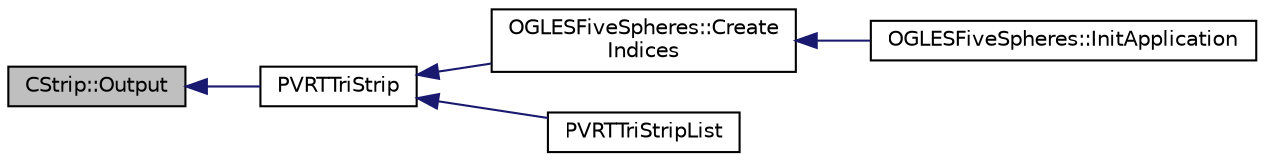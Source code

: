 digraph "CStrip::Output"
{
  edge [fontname="Helvetica",fontsize="10",labelfontname="Helvetica",labelfontsize="10"];
  node [fontname="Helvetica",fontsize="10",shape=record];
  rankdir="LR";
  Node1 [label="CStrip::Output",height=0.2,width=0.4,color="black", fillcolor="grey75", style="filled", fontcolor="black"];
  Node1 -> Node2 [dir="back",color="midnightblue",fontsize="10",style="solid"];
  Node2 [label="PVRTTriStrip",height=0.2,width=0.4,color="black", fillcolor="white", style="filled",URL="$_p_v_r_t_tri_strip_8h.html#ab0aea1649a854ff2e3afdd9739ac7a32",tooltip="Reads a triangle list and generates an optimised triangle strip. "];
  Node2 -> Node3 [dir="back",color="midnightblue",fontsize="10",style="solid"];
  Node3 [label="OGLESFiveSpheres::Create\lIndices",height=0.2,width=0.4,color="black", fillcolor="white", style="filled",URL="$class_o_g_l_e_s_five_spheres.html#ad8851bcd5f7af66ba348b946fece874e"];
  Node3 -> Node4 [dir="back",color="midnightblue",fontsize="10",style="solid"];
  Node4 [label="OGLESFiveSpheres::InitApplication",height=0.2,width=0.4,color="black", fillcolor="white", style="filled",URL="$class_o_g_l_e_s_five_spheres.html#a0e55cf988c50d8e740ba341b7a1fe708"];
  Node2 -> Node5 [dir="back",color="midnightblue",fontsize="10",style="solid"];
  Node5 [label="PVRTTriStripList",height=0.2,width=0.4,color="black", fillcolor="white", style="filled",URL="$_p_v_r_t_tri_strip_8h.html#a67ea05656c98ddd187a9800448b41e9a",tooltip="Reads a triangle list and generates an optimised triangle strip. Result is converted back to a triang..."];
}
